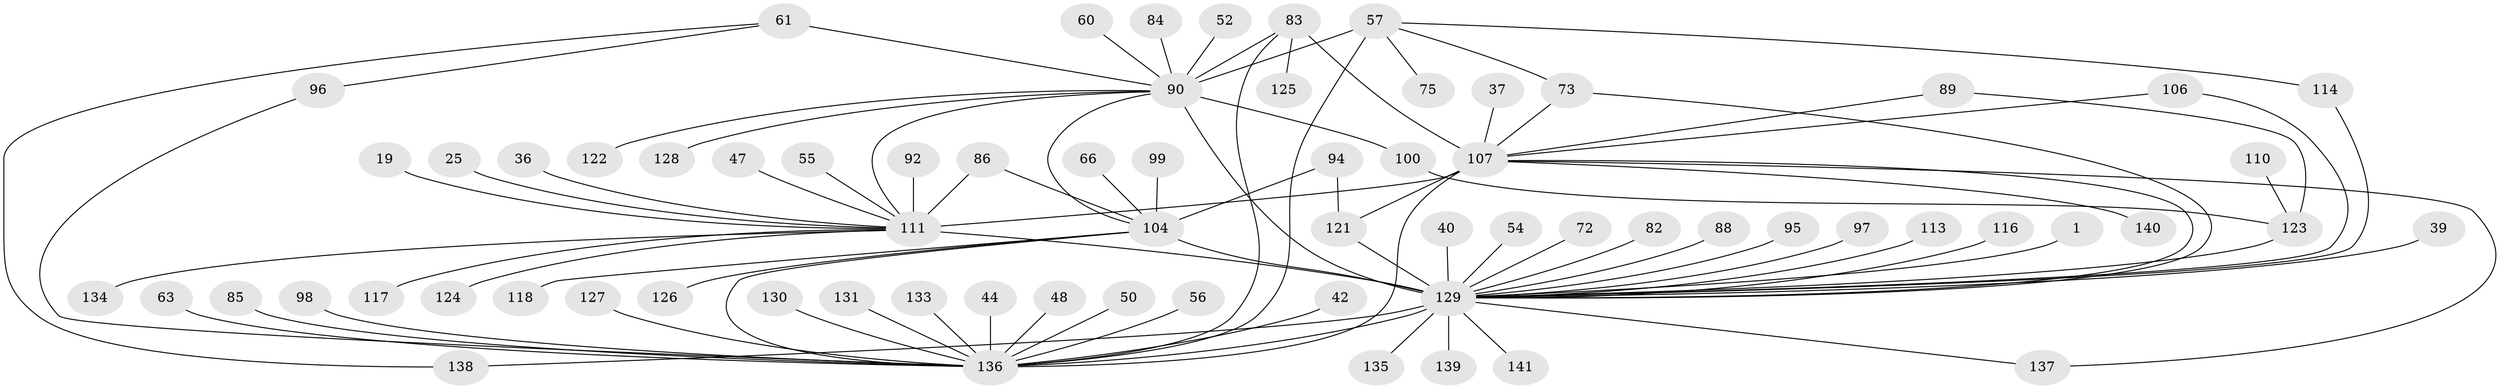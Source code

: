 // original degree distribution, {1: 0.4397163120567376, 44: 0.0070921985815602835, 13: 0.014184397163120567, 3: 0.1276595744680851, 2: 0.20567375886524822, 5: 0.06382978723404255, 7: 0.02127659574468085, 16: 0.0070921985815602835, 4: 0.07092198581560284, 6: 0.028368794326241134, 9: 0.014184397163120567}
// Generated by graph-tools (version 1.1) at 2025/48/03/09/25 04:48:00]
// undirected, 70 vertices, 89 edges
graph export_dot {
graph [start="1"]
  node [color=gray90,style=filled];
  1;
  19;
  25;
  36;
  37;
  39;
  40;
  42;
  44;
  47;
  48;
  50;
  52;
  54;
  55;
  56;
  57 [super="+18"];
  60;
  61;
  63;
  66;
  72;
  73 [super="+13"];
  75;
  82;
  83;
  84;
  85;
  86;
  88 [super="+70"];
  89;
  90 [super="+45+87+71"];
  92;
  94;
  95;
  96 [super="+27"];
  97 [super="+38"];
  98 [super="+81"];
  99;
  100;
  104 [super="+79+102"];
  106;
  107 [super="+65+76"];
  110;
  111 [super="+23"];
  113;
  114 [super="+20"];
  116 [super="+93+103"];
  117 [super="+105"];
  118;
  121 [super="+115"];
  122;
  123 [super="+119"];
  124 [super="+34"];
  125;
  126;
  127;
  128 [super="+80+91"];
  129 [super="+43+112+101"];
  130;
  131;
  133;
  134 [super="+132"];
  135;
  136 [super="+28+29+41+109+120+51+69"];
  137 [super="+24"];
  138;
  139 [super="+49"];
  140;
  141;
  1 -- 129;
  19 -- 111 [weight=2];
  25 -- 111;
  36 -- 111;
  37 -- 107;
  39 -- 129;
  40 -- 129;
  42 -- 136;
  44 -- 136;
  47 -- 111;
  48 -- 136;
  50 -- 136;
  52 -- 90;
  54 -- 129;
  55 -- 111;
  56 -- 136;
  57 -- 75;
  57 -- 73;
  57 -- 90 [weight=2];
  57 -- 114;
  57 -- 136 [weight=2];
  60 -- 90;
  61 -- 90 [weight=2];
  61 -- 138;
  61 -- 96;
  63 -- 136;
  66 -- 104;
  72 -- 129;
  73 -- 107;
  73 -- 129;
  82 -- 129;
  83 -- 107 [weight=2];
  83 -- 125;
  83 -- 90;
  83 -- 136;
  84 -- 90;
  85 -- 136;
  86 -- 111;
  86 -- 104;
  88 -- 129;
  89 -- 107;
  89 -- 123;
  90 -- 100;
  90 -- 122;
  90 -- 111;
  90 -- 129 [weight=7];
  90 -- 128;
  90 -- 104;
  92 -- 111;
  94 -- 121;
  94 -- 104 [weight=2];
  95 -- 129;
  96 -- 136;
  97 -- 129;
  98 -- 136;
  99 -- 104;
  100 -- 123 [weight=2];
  104 -- 129 [weight=8];
  104 -- 126;
  104 -- 136 [weight=5];
  104 -- 118;
  106 -- 107;
  106 -- 129;
  107 -- 111 [weight=5];
  107 -- 137;
  107 -- 140;
  107 -- 129;
  107 -- 121;
  107 -- 136;
  110 -- 123;
  111 -- 129 [weight=4];
  111 -- 124;
  111 -- 117;
  111 -- 134;
  113 -- 129;
  114 -- 129;
  116 -- 129;
  121 -- 129;
  123 -- 129 [weight=4];
  127 -- 136;
  129 -- 135;
  129 -- 136 [weight=5];
  129 -- 137;
  129 -- 138;
  129 -- 141;
  129 -- 139;
  130 -- 136;
  131 -- 136;
  133 -- 136;
}
